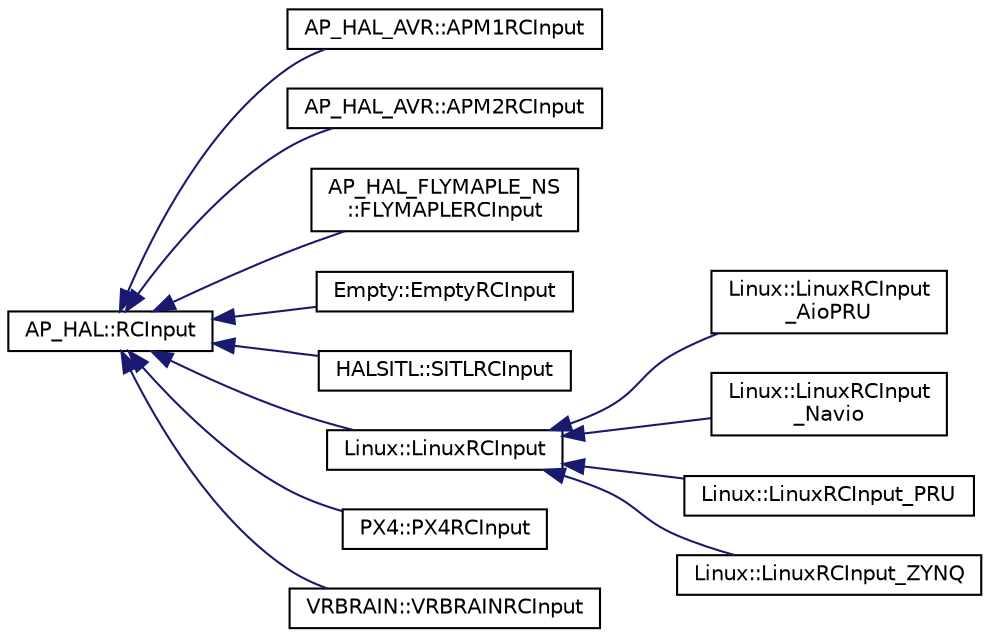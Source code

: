 digraph "Graphical Class Hierarchy"
{
 // INTERACTIVE_SVG=YES
  edge [fontname="Helvetica",fontsize="10",labelfontname="Helvetica",labelfontsize="10"];
  node [fontname="Helvetica",fontsize="10",shape=record];
  rankdir="LR";
  Node1 [label="AP_HAL::RCInput",height=0.2,width=0.4,color="black", fillcolor="white", style="filled",URL="$classAP__HAL_1_1RCInput.html"];
  Node1 -> Node2 [dir="back",color="midnightblue",fontsize="10",style="solid",fontname="Helvetica"];
  Node2 [label="AP_HAL_AVR::APM1RCInput",height=0.2,width=0.4,color="black", fillcolor="white", style="filled",URL="$classAP__HAL__AVR_1_1APM1RCInput.html"];
  Node1 -> Node3 [dir="back",color="midnightblue",fontsize="10",style="solid",fontname="Helvetica"];
  Node3 [label="AP_HAL_AVR::APM2RCInput",height=0.2,width=0.4,color="black", fillcolor="white", style="filled",URL="$classAP__HAL__AVR_1_1APM2RCInput.html"];
  Node1 -> Node4 [dir="back",color="midnightblue",fontsize="10",style="solid",fontname="Helvetica"];
  Node4 [label="AP_HAL_FLYMAPLE_NS\l::FLYMAPLERCInput",height=0.2,width=0.4,color="black", fillcolor="white", style="filled",URL="$classAP__HAL__FLYMAPLE__NS_1_1FLYMAPLERCInput.html"];
  Node1 -> Node5 [dir="back",color="midnightblue",fontsize="10",style="solid",fontname="Helvetica"];
  Node5 [label="Empty::EmptyRCInput",height=0.2,width=0.4,color="black", fillcolor="white", style="filled",URL="$classEmpty_1_1EmptyRCInput.html"];
  Node1 -> Node6 [dir="back",color="midnightblue",fontsize="10",style="solid",fontname="Helvetica"];
  Node6 [label="HALSITL::SITLRCInput",height=0.2,width=0.4,color="black", fillcolor="white", style="filled",URL="$classHALSITL_1_1SITLRCInput.html"];
  Node1 -> Node7 [dir="back",color="midnightblue",fontsize="10",style="solid",fontname="Helvetica"];
  Node7 [label="Linux::LinuxRCInput",height=0.2,width=0.4,color="black", fillcolor="white", style="filled",URL="$classLinux_1_1LinuxRCInput.html"];
  Node7 -> Node8 [dir="back",color="midnightblue",fontsize="10",style="solid",fontname="Helvetica"];
  Node8 [label="Linux::LinuxRCInput\l_AioPRU",height=0.2,width=0.4,color="black", fillcolor="white", style="filled",URL="$classLinux_1_1LinuxRCInput__AioPRU.html"];
  Node7 -> Node9 [dir="back",color="midnightblue",fontsize="10",style="solid",fontname="Helvetica"];
  Node9 [label="Linux::LinuxRCInput\l_Navio",height=0.2,width=0.4,color="black", fillcolor="white", style="filled",URL="$classLinux_1_1LinuxRCInput__Navio.html"];
  Node7 -> Node10 [dir="back",color="midnightblue",fontsize="10",style="solid",fontname="Helvetica"];
  Node10 [label="Linux::LinuxRCInput_PRU",height=0.2,width=0.4,color="black", fillcolor="white", style="filled",URL="$classLinux_1_1LinuxRCInput__PRU.html"];
  Node7 -> Node11 [dir="back",color="midnightblue",fontsize="10",style="solid",fontname="Helvetica"];
  Node11 [label="Linux::LinuxRCInput_ZYNQ",height=0.2,width=0.4,color="black", fillcolor="white", style="filled",URL="$classLinux_1_1LinuxRCInput__ZYNQ.html"];
  Node1 -> Node12 [dir="back",color="midnightblue",fontsize="10",style="solid",fontname="Helvetica"];
  Node12 [label="PX4::PX4RCInput",height=0.2,width=0.4,color="black", fillcolor="white", style="filled",URL="$classPX4_1_1PX4RCInput.html"];
  Node1 -> Node13 [dir="back",color="midnightblue",fontsize="10",style="solid",fontname="Helvetica"];
  Node13 [label="VRBRAIN::VRBRAINRCInput",height=0.2,width=0.4,color="black", fillcolor="white", style="filled",URL="$classVRBRAIN_1_1VRBRAINRCInput.html"];
}
